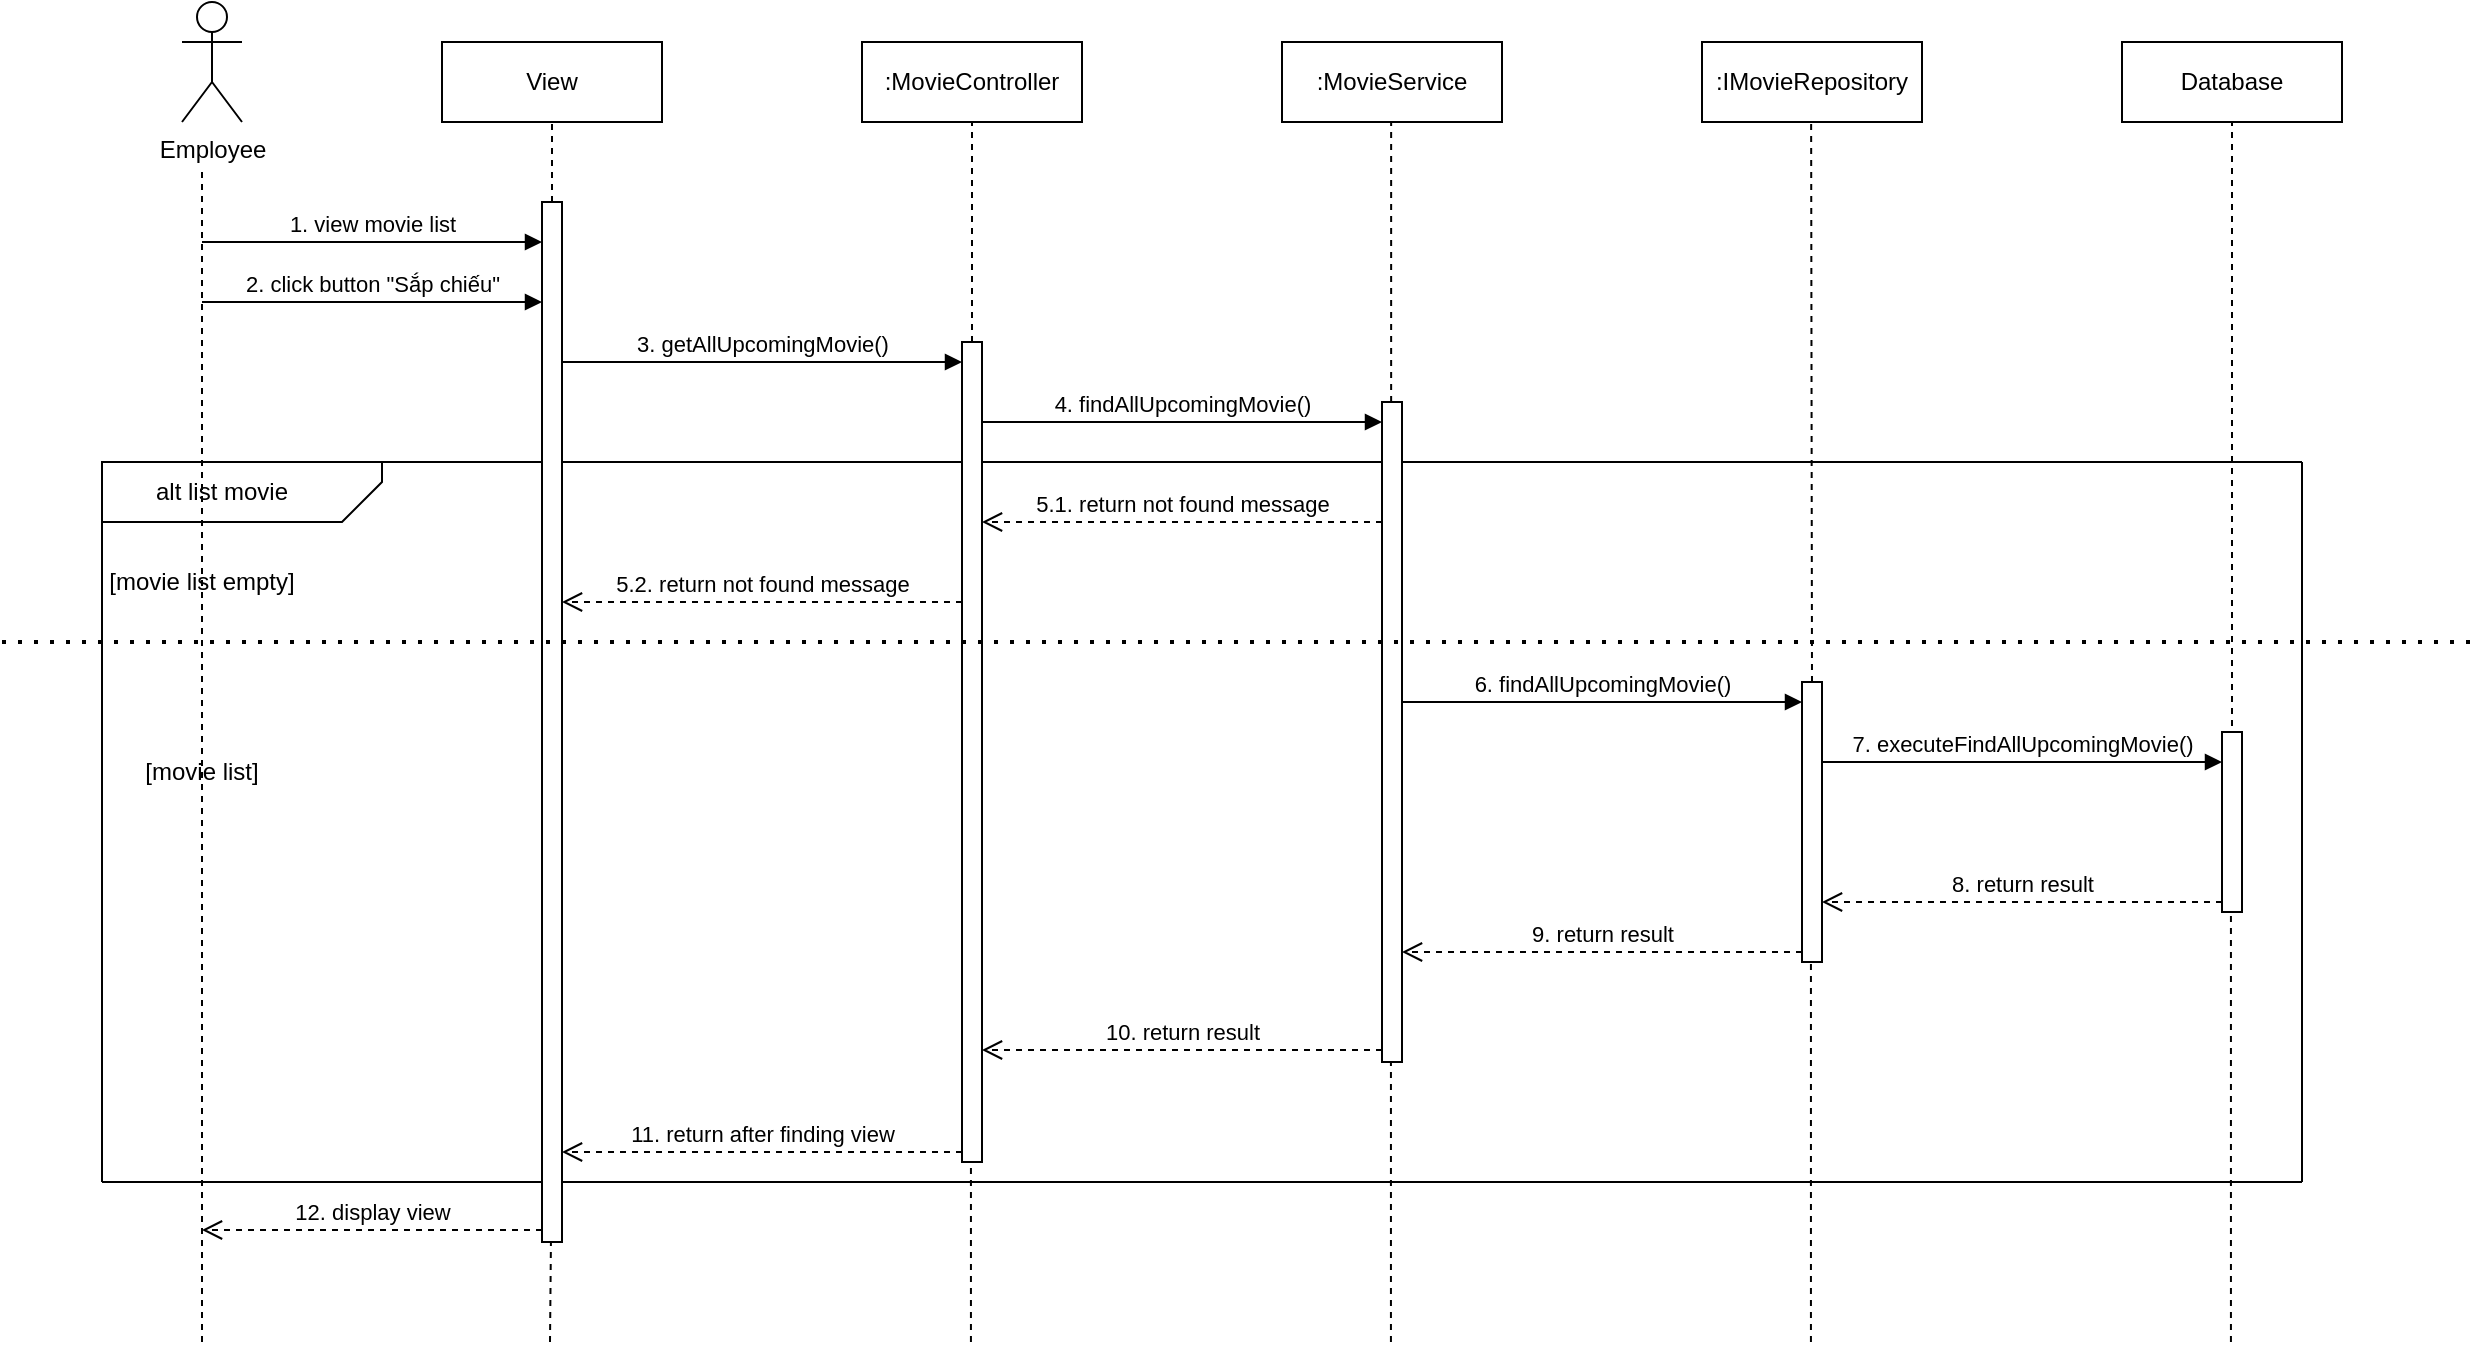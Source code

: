 <mxfile version="24.2.1" type="device">
  <diagram name="Trang-1" id="1ur-tugSijDhv7yKnsS0">
    <mxGraphModel dx="1118" dy="621" grid="1" gridSize="10" guides="1" tooltips="1" connect="1" arrows="1" fold="1" page="1" pageScale="1" pageWidth="827" pageHeight="1169" math="0" shadow="0">
      <root>
        <mxCell id="0" />
        <mxCell id="1" parent="0" />
        <mxCell id="NHrPUdC1-caJ8hvrZkH5-1" value="Employee" style="shape=umlActor;verticalLabelPosition=bottom;verticalAlign=top;html=1;outlineConnect=0;" vertex="1" parent="1">
          <mxGeometry x="210" y="130" width="30" height="60" as="geometry" />
        </mxCell>
        <mxCell id="NHrPUdC1-caJ8hvrZkH5-2" value="View" style="rounded=0;whiteSpace=wrap;html=1;" vertex="1" parent="1">
          <mxGeometry x="340" y="150" width="110" height="40" as="geometry" />
        </mxCell>
        <mxCell id="NHrPUdC1-caJ8hvrZkH5-3" value=":MovieController" style="rounded=0;whiteSpace=wrap;html=1;" vertex="1" parent="1">
          <mxGeometry x="550" y="150" width="110" height="40" as="geometry" />
        </mxCell>
        <mxCell id="NHrPUdC1-caJ8hvrZkH5-4" value=":IMovieRepository" style="rounded=0;whiteSpace=wrap;html=1;" vertex="1" parent="1">
          <mxGeometry x="970" y="150" width="110" height="40" as="geometry" />
        </mxCell>
        <mxCell id="NHrPUdC1-caJ8hvrZkH5-5" value="Database" style="rounded=0;whiteSpace=wrap;html=1;" vertex="1" parent="1">
          <mxGeometry x="1180" y="150" width="110" height="40" as="geometry" />
        </mxCell>
        <mxCell id="NHrPUdC1-caJ8hvrZkH5-6" value=":MovieService" style="rounded=0;whiteSpace=wrap;html=1;" vertex="1" parent="1">
          <mxGeometry x="760" y="150" width="110" height="40" as="geometry" />
        </mxCell>
        <mxCell id="NHrPUdC1-caJ8hvrZkH5-7" value="" style="endArrow=none;dashed=1;html=1;rounded=0;entryX=0.5;entryY=1;entryDx=0;entryDy=0;" edge="1" parent="1" source="NHrPUdC1-caJ8hvrZkH5-8" target="NHrPUdC1-caJ8hvrZkH5-2">
          <mxGeometry width="50" height="50" relative="1" as="geometry">
            <mxPoint x="395" y="240" as="sourcePoint" />
            <mxPoint x="750" y="330" as="targetPoint" />
          </mxGeometry>
        </mxCell>
        <mxCell id="NHrPUdC1-caJ8hvrZkH5-8" value="" style="html=1;points=[[0,0,0,0,5],[0,1,0,0,-5],[1,0,0,0,5],[1,1,0,0,-5]];perimeter=orthogonalPerimeter;outlineConnect=0;targetShapes=umlLifeline;portConstraint=eastwest;newEdgeStyle={&quot;curved&quot;:0,&quot;rounded&quot;:0};" vertex="1" parent="1">
          <mxGeometry x="390" y="230" width="10" height="520" as="geometry" />
        </mxCell>
        <mxCell id="NHrPUdC1-caJ8hvrZkH5-9" value="1. view movie list" style="html=1;verticalAlign=bottom;endArrow=block;curved=0;rounded=0;" edge="1" parent="1" target="NHrPUdC1-caJ8hvrZkH5-8">
          <mxGeometry width="80" relative="1" as="geometry">
            <mxPoint x="220" y="250" as="sourcePoint" />
            <mxPoint x="500" y="310" as="targetPoint" />
          </mxGeometry>
        </mxCell>
        <mxCell id="NHrPUdC1-caJ8hvrZkH5-10" value="" style="html=1;points=[[0,0,0,0,5],[0,1,0,0,-5],[1,0,0,0,5],[1,1,0,0,-5]];perimeter=orthogonalPerimeter;outlineConnect=0;targetShapes=umlLifeline;portConstraint=eastwest;newEdgeStyle={&quot;curved&quot;:0,&quot;rounded&quot;:0};" vertex="1" parent="1">
          <mxGeometry x="600" y="300" width="10" height="410" as="geometry" />
        </mxCell>
        <mxCell id="NHrPUdC1-caJ8hvrZkH5-11" value="" style="endArrow=none;dashed=1;html=1;rounded=0;entryX=0.5;entryY=1;entryDx=0;entryDy=0;" edge="1" parent="1" source="NHrPUdC1-caJ8hvrZkH5-10" target="NHrPUdC1-caJ8hvrZkH5-3">
          <mxGeometry width="50" height="50" relative="1" as="geometry">
            <mxPoint x="550" y="230" as="sourcePoint" />
            <mxPoint x="670" y="220" as="targetPoint" />
          </mxGeometry>
        </mxCell>
        <mxCell id="NHrPUdC1-caJ8hvrZkH5-12" value="3. getAllUpcomingMovie()" style="html=1;verticalAlign=bottom;endArrow=block;curved=0;rounded=0;" edge="1" parent="1">
          <mxGeometry width="80" relative="1" as="geometry">
            <mxPoint x="400" y="310" as="sourcePoint" />
            <mxPoint x="600" y="310" as="targetPoint" />
            <Array as="points" />
          </mxGeometry>
        </mxCell>
        <mxCell id="NHrPUdC1-caJ8hvrZkH5-13" value="" style="endArrow=none;dashed=1;html=1;rounded=0;entryX=0.5;entryY=1;entryDx=0;entryDy=0;" edge="1" parent="1" source="NHrPUdC1-caJ8hvrZkH5-14">
          <mxGeometry width="50" height="50" relative="1" as="geometry">
            <mxPoint x="814.57" y="300" as="sourcePoint" />
            <mxPoint x="814.57" y="190" as="targetPoint" />
          </mxGeometry>
        </mxCell>
        <mxCell id="NHrPUdC1-caJ8hvrZkH5-14" value="" style="html=1;points=[[0,0,0,0,5],[0,1,0,0,-5],[1,0,0,0,5],[1,1,0,0,-5]];perimeter=orthogonalPerimeter;outlineConnect=0;targetShapes=umlLifeline;portConstraint=eastwest;newEdgeStyle={&quot;curved&quot;:0,&quot;rounded&quot;:0};" vertex="1" parent="1">
          <mxGeometry x="810" y="330" width="10" height="330" as="geometry" />
        </mxCell>
        <mxCell id="NHrPUdC1-caJ8hvrZkH5-15" value="4. findAllUpcomingMovie()" style="html=1;verticalAlign=bottom;endArrow=block;curved=0;rounded=0;" edge="1" parent="1">
          <mxGeometry width="80" relative="1" as="geometry">
            <mxPoint x="610" y="340" as="sourcePoint" />
            <mxPoint x="810" y="340" as="targetPoint" />
            <Array as="points">
              <mxPoint x="720" y="340" />
            </Array>
          </mxGeometry>
        </mxCell>
        <mxCell id="NHrPUdC1-caJ8hvrZkH5-16" value="" style="endArrow=none;html=1;rounded=0;" edge="1" parent="1" source="NHrPUdC1-caJ8hvrZkH5-10">
          <mxGeometry relative="1" as="geometry">
            <mxPoint x="650" y="360" as="sourcePoint" />
            <mxPoint x="810" y="360" as="targetPoint" />
          </mxGeometry>
        </mxCell>
        <mxCell id="NHrPUdC1-caJ8hvrZkH5-17" value="" style="endArrow=none;html=1;rounded=0;" edge="1" parent="1">
          <mxGeometry relative="1" as="geometry">
            <mxPoint x="400" y="360" as="sourcePoint" />
            <mxPoint x="600" y="360" as="targetPoint" />
          </mxGeometry>
        </mxCell>
        <mxCell id="NHrPUdC1-caJ8hvrZkH5-18" value="" style="endArrow=none;html=1;rounded=0;" edge="1" parent="1">
          <mxGeometry relative="1" as="geometry">
            <mxPoint x="170" y="360" as="sourcePoint" />
            <mxPoint x="390" y="360" as="targetPoint" />
          </mxGeometry>
        </mxCell>
        <mxCell id="NHrPUdC1-caJ8hvrZkH5-19" value="" style="endArrow=none;dashed=1;html=1;rounded=0;entryX=0.5;entryY=1;entryDx=0;entryDy=0;" edge="1" parent="1">
          <mxGeometry width="50" height="50" relative="1" as="geometry">
            <mxPoint x="1025" y="470" as="sourcePoint" />
            <mxPoint x="1024.57" y="190" as="targetPoint" />
          </mxGeometry>
        </mxCell>
        <mxCell id="NHrPUdC1-caJ8hvrZkH5-20" value="" style="endArrow=none;dashed=1;html=1;rounded=0;entryX=0.5;entryY=1;entryDx=0;entryDy=0;" edge="1" parent="1" target="NHrPUdC1-caJ8hvrZkH5-5">
          <mxGeometry width="50" height="50" relative="1" as="geometry">
            <mxPoint x="1235" y="510" as="sourcePoint" />
            <mxPoint x="1241" y="190" as="targetPoint" />
          </mxGeometry>
        </mxCell>
        <mxCell id="NHrPUdC1-caJ8hvrZkH5-21" value="" style="html=1;points=[[0,0,0,0,5],[0,1,0,0,-5],[1,0,0,0,5],[1,1,0,0,-5]];perimeter=orthogonalPerimeter;outlineConnect=0;targetShapes=umlLifeline;portConstraint=eastwest;newEdgeStyle={&quot;curved&quot;:0,&quot;rounded&quot;:0};" vertex="1" parent="1">
          <mxGeometry x="1020" y="470" width="10" height="140" as="geometry" />
        </mxCell>
        <mxCell id="NHrPUdC1-caJ8hvrZkH5-22" value="" style="html=1;points=[[0,0,0,0,5],[0,1,0,0,-5],[1,0,0,0,5],[1,1,0,0,-5]];perimeter=orthogonalPerimeter;outlineConnect=0;targetShapes=umlLifeline;portConstraint=eastwest;newEdgeStyle={&quot;curved&quot;:0,&quot;rounded&quot;:0};" vertex="1" parent="1">
          <mxGeometry x="1230" y="495" width="10" height="90" as="geometry" />
        </mxCell>
        <mxCell id="NHrPUdC1-caJ8hvrZkH5-23" value="" style="endArrow=none;html=1;rounded=0;" edge="1" parent="1">
          <mxGeometry relative="1" as="geometry">
            <mxPoint x="820" y="360" as="sourcePoint" />
            <mxPoint x="1270" y="360" as="targetPoint" />
          </mxGeometry>
        </mxCell>
        <mxCell id="NHrPUdC1-caJ8hvrZkH5-24" value="" style="endArrow=none;html=1;rounded=0;" edge="1" parent="1">
          <mxGeometry relative="1" as="geometry">
            <mxPoint x="1270" y="720" as="sourcePoint" />
            <mxPoint x="1270" y="360" as="targetPoint" />
          </mxGeometry>
        </mxCell>
        <mxCell id="NHrPUdC1-caJ8hvrZkH5-25" value="5.1. return not found message" style="html=1;verticalAlign=bottom;endArrow=open;dashed=1;endSize=8;curved=0;rounded=0;" edge="1" parent="1">
          <mxGeometry relative="1" as="geometry">
            <mxPoint x="810" y="390.0" as="sourcePoint" />
            <mxPoint x="610" y="390.0" as="targetPoint" />
          </mxGeometry>
        </mxCell>
        <mxCell id="NHrPUdC1-caJ8hvrZkH5-26" value="5.2. return not found message" style="html=1;verticalAlign=bottom;endArrow=open;dashed=1;endSize=8;curved=0;rounded=0;" edge="1" parent="1">
          <mxGeometry relative="1" as="geometry">
            <mxPoint x="600" y="430.0" as="sourcePoint" />
            <mxPoint x="400" y="430.0" as="targetPoint" />
          </mxGeometry>
        </mxCell>
        <mxCell id="NHrPUdC1-caJ8hvrZkH5-27" value="" style="verticalLabelPosition=bottom;verticalAlign=top;html=1;shape=card;whiteSpace=wrap;size=20;arcSize=12;direction=west;" vertex="1" parent="1">
          <mxGeometry x="170" y="360" width="140" height="30" as="geometry" />
        </mxCell>
        <mxCell id="NHrPUdC1-caJ8hvrZkH5-28" value="" style="endArrow=none;dashed=1;html=1;rounded=0;" edge="1" parent="1">
          <mxGeometry width="50" height="50" relative="1" as="geometry">
            <mxPoint x="220" y="800" as="sourcePoint" />
            <mxPoint x="220" y="214.3" as="targetPoint" />
          </mxGeometry>
        </mxCell>
        <mxCell id="NHrPUdC1-caJ8hvrZkH5-29" value="alt list movie" style="text;html=1;align=center;verticalAlign=middle;whiteSpace=wrap;rounded=0;" vertex="1" parent="1">
          <mxGeometry x="170" y="360" width="120" height="30" as="geometry" />
        </mxCell>
        <mxCell id="NHrPUdC1-caJ8hvrZkH5-30" value="" style="endArrow=none;html=1;rounded=0;entryX=0;entryY=1;entryDx=0;entryDy=0;" edge="1" parent="1" target="NHrPUdC1-caJ8hvrZkH5-29">
          <mxGeometry width="50" height="50" relative="1" as="geometry">
            <mxPoint x="170" y="720" as="sourcePoint" />
            <mxPoint x="170" y="420" as="targetPoint" />
          </mxGeometry>
        </mxCell>
        <mxCell id="NHrPUdC1-caJ8hvrZkH5-31" value="[movie list empty]" style="text;html=1;align=center;verticalAlign=middle;whiteSpace=wrap;rounded=0;" vertex="1" parent="1">
          <mxGeometry x="170" y="405" width="100" height="30" as="geometry" />
        </mxCell>
        <mxCell id="NHrPUdC1-caJ8hvrZkH5-32" value="[movie list]" style="text;html=1;align=center;verticalAlign=middle;whiteSpace=wrap;rounded=0;" vertex="1" parent="1">
          <mxGeometry x="170" y="500" width="100" height="30" as="geometry" />
        </mxCell>
        <mxCell id="NHrPUdC1-caJ8hvrZkH5-33" value="" style="endArrow=none;dashed=1;html=1;dashPattern=1 3;strokeWidth=2;rounded=0;" edge="1" parent="1">
          <mxGeometry width="50" height="50" relative="1" as="geometry">
            <mxPoint x="120" y="450" as="sourcePoint" />
            <mxPoint x="1360" y="450" as="targetPoint" />
          </mxGeometry>
        </mxCell>
        <mxCell id="NHrPUdC1-caJ8hvrZkH5-34" value="6. findAllUpcomingMovie()" style="html=1;verticalAlign=bottom;endArrow=block;curved=0;rounded=0;" edge="1" parent="1">
          <mxGeometry width="80" relative="1" as="geometry">
            <mxPoint x="820" y="480" as="sourcePoint" />
            <mxPoint x="1020" y="480" as="targetPoint" />
            <Array as="points">
              <mxPoint x="930" y="480" />
            </Array>
          </mxGeometry>
        </mxCell>
        <mxCell id="NHrPUdC1-caJ8hvrZkH5-35" value="7. executeFindAllUpcomingMovie()" style="html=1;verticalAlign=bottom;endArrow=block;curved=0;rounded=0;" edge="1" parent="1">
          <mxGeometry width="80" relative="1" as="geometry">
            <mxPoint x="1030" y="510" as="sourcePoint" />
            <mxPoint x="1230" y="510" as="targetPoint" />
            <Array as="points">
              <mxPoint x="1140" y="510" />
            </Array>
            <mxPoint as="offset" />
          </mxGeometry>
        </mxCell>
        <mxCell id="NHrPUdC1-caJ8hvrZkH5-36" value="8. return result" style="html=1;verticalAlign=bottom;endArrow=open;dashed=1;endSize=8;curved=0;rounded=0;" edge="1" parent="1">
          <mxGeometry relative="1" as="geometry">
            <mxPoint x="1230" y="580.0" as="sourcePoint" />
            <mxPoint x="1030" y="580.0" as="targetPoint" />
          </mxGeometry>
        </mxCell>
        <mxCell id="NHrPUdC1-caJ8hvrZkH5-37" value="9. return result" style="html=1;verticalAlign=bottom;endArrow=open;dashed=1;endSize=8;curved=0;rounded=0;" edge="1" parent="1">
          <mxGeometry relative="1" as="geometry">
            <mxPoint x="1020" y="605.0" as="sourcePoint" />
            <mxPoint x="820" y="605.0" as="targetPoint" />
          </mxGeometry>
        </mxCell>
        <mxCell id="NHrPUdC1-caJ8hvrZkH5-38" value="10. return result" style="html=1;verticalAlign=bottom;endArrow=open;dashed=1;endSize=8;curved=0;rounded=0;" edge="1" parent="1">
          <mxGeometry relative="1" as="geometry">
            <mxPoint x="810" y="654.0" as="sourcePoint" />
            <mxPoint x="610" y="654.0" as="targetPoint" />
          </mxGeometry>
        </mxCell>
        <mxCell id="NHrPUdC1-caJ8hvrZkH5-39" value="11. return after finding view" style="html=1;verticalAlign=bottom;endArrow=open;dashed=1;endSize=8;curved=0;rounded=0;" edge="1" parent="1">
          <mxGeometry relative="1" as="geometry">
            <mxPoint x="600" y="705.0" as="sourcePoint" />
            <mxPoint x="400" y="705.0" as="targetPoint" />
          </mxGeometry>
        </mxCell>
        <mxCell id="NHrPUdC1-caJ8hvrZkH5-40" value="12. display view" style="html=1;verticalAlign=bottom;endArrow=open;dashed=1;endSize=8;curved=0;rounded=0;" edge="1" parent="1">
          <mxGeometry relative="1" as="geometry">
            <mxPoint x="390" y="744.0" as="sourcePoint" />
            <mxPoint x="220" y="744" as="targetPoint" />
          </mxGeometry>
        </mxCell>
        <mxCell id="NHrPUdC1-caJ8hvrZkH5-41" value="" style="endArrow=none;dashed=1;html=1;rounded=0;entryX=0.5;entryY=1;entryDx=0;entryDy=0;" edge="1" parent="1">
          <mxGeometry width="50" height="50" relative="1" as="geometry">
            <mxPoint x="394" y="800" as="sourcePoint" />
            <mxPoint x="394.47" y="750" as="targetPoint" />
          </mxGeometry>
        </mxCell>
        <mxCell id="NHrPUdC1-caJ8hvrZkH5-42" value="" style="endArrow=none;dashed=1;html=1;rounded=0;" edge="1" parent="1" target="NHrPUdC1-caJ8hvrZkH5-10">
          <mxGeometry width="50" height="50" relative="1" as="geometry">
            <mxPoint x="604.47" y="800" as="sourcePoint" />
            <mxPoint x="604.94" y="750" as="targetPoint" />
          </mxGeometry>
        </mxCell>
        <mxCell id="NHrPUdC1-caJ8hvrZkH5-43" value="" style="endArrow=none;dashed=1;html=1;rounded=0;" edge="1" parent="1" target="NHrPUdC1-caJ8hvrZkH5-14">
          <mxGeometry width="50" height="50" relative="1" as="geometry">
            <mxPoint x="814.47" y="800" as="sourcePoint" />
            <mxPoint x="814" y="710" as="targetPoint" />
          </mxGeometry>
        </mxCell>
        <mxCell id="NHrPUdC1-caJ8hvrZkH5-44" value="" style="endArrow=none;dashed=1;html=1;rounded=0;" edge="1" parent="1" target="NHrPUdC1-caJ8hvrZkH5-21">
          <mxGeometry width="50" height="50" relative="1" as="geometry">
            <mxPoint x="1024.47" y="800" as="sourcePoint" />
            <mxPoint x="1024" y="660" as="targetPoint" />
          </mxGeometry>
        </mxCell>
        <mxCell id="NHrPUdC1-caJ8hvrZkH5-45" value="" style="endArrow=none;dashed=1;html=1;rounded=0;" edge="1" parent="1" target="NHrPUdC1-caJ8hvrZkH5-22">
          <mxGeometry width="50" height="50" relative="1" as="geometry">
            <mxPoint x="1234.47" y="800" as="sourcePoint" />
            <mxPoint x="1234" y="610" as="targetPoint" />
          </mxGeometry>
        </mxCell>
        <mxCell id="NHrPUdC1-caJ8hvrZkH5-46" value="" style="endArrow=none;html=1;rounded=0;" edge="1" parent="1" target="NHrPUdC1-caJ8hvrZkH5-8">
          <mxGeometry width="50" height="50" relative="1" as="geometry">
            <mxPoint x="170" y="720" as="sourcePoint" />
            <mxPoint x="590" y="640" as="targetPoint" />
          </mxGeometry>
        </mxCell>
        <mxCell id="NHrPUdC1-caJ8hvrZkH5-47" value="" style="endArrow=none;html=1;rounded=0;" edge="1" parent="1">
          <mxGeometry width="50" height="50" relative="1" as="geometry">
            <mxPoint x="400" y="720" as="sourcePoint" />
            <mxPoint x="1270" y="720" as="targetPoint" />
          </mxGeometry>
        </mxCell>
        <mxCell id="NHrPUdC1-caJ8hvrZkH5-48" value="2. click button &quot;Sắp chiếu&quot;" style="html=1;verticalAlign=bottom;endArrow=block;curved=0;rounded=0;" edge="1" parent="1">
          <mxGeometry width="80" relative="1" as="geometry">
            <mxPoint x="220" y="280" as="sourcePoint" />
            <mxPoint x="390" y="280" as="targetPoint" />
          </mxGeometry>
        </mxCell>
      </root>
    </mxGraphModel>
  </diagram>
</mxfile>
